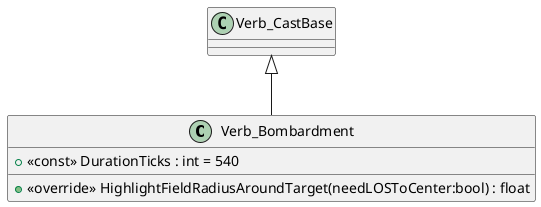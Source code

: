 @startuml
class Verb_Bombardment {
    + <<const>> DurationTicks : int = 540
    + <<override>> HighlightFieldRadiusAroundTarget(needLOSToCenter:bool) : float
}
Verb_CastBase <|-- Verb_Bombardment
@enduml
